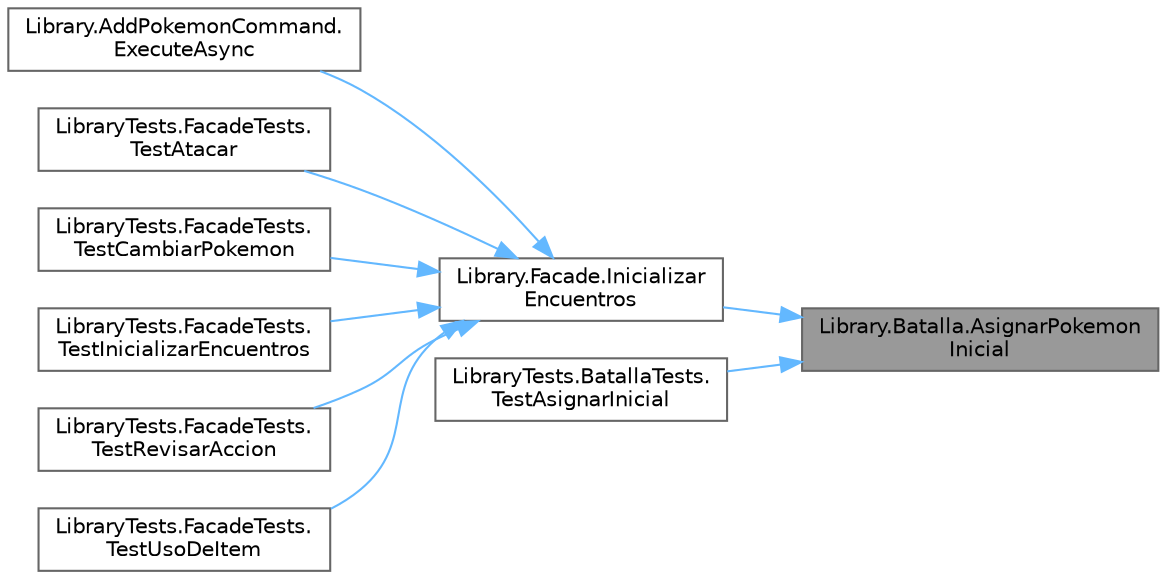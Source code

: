 digraph "Library.Batalla.AsignarPokemonInicial"
{
 // INTERACTIVE_SVG=YES
 // LATEX_PDF_SIZE
  bgcolor="transparent";
  edge [fontname=Helvetica,fontsize=10,labelfontname=Helvetica,labelfontsize=10];
  node [fontname=Helvetica,fontsize=10,shape=box,height=0.2,width=0.4];
  rankdir="RL";
  Node1 [id="Node000001",label="Library.Batalla.AsignarPokemon\lInicial",height=0.2,width=0.4,color="gray40", fillcolor="grey60", style="filled", fontcolor="black",tooltip="Le asigna al jugador un Pokémon aleatorio de su catálogo para atacar."];
  Node1 -> Node2 [id="edge1_Node000001_Node000002",dir="back",color="steelblue1",style="solid",tooltip=" "];
  Node2 [id="Node000002",label="Library.Facade.Inicializar\lEncuentros",height=0.2,width=0.4,color="grey40", fillcolor="white", style="filled",URL="$classLibrary_1_1Facade.html#a3008efadef2294d6a934065297931263",tooltip="Asigna los Pokémones iniciales y pone en marcha la batalla."];
  Node2 -> Node3 [id="edge2_Node000002_Node000003",dir="back",color="steelblue1",style="solid",tooltip=" "];
  Node3 [id="Node000003",label="Library.AddPokemonCommand.\lExecuteAsync",height=0.2,width=0.4,color="grey40", fillcolor="white", style="filled",URL="$classLibrary_1_1AddPokemonCommand.html#ad07c566da5e79577fed7d4865345464a",tooltip="Implementa el comando 'atacar'. Este comando permite al jugador realizar un ataque durante la batalla..."];
  Node2 -> Node4 [id="edge3_Node000002_Node000004",dir="back",color="steelblue1",style="solid",tooltip=" "];
  Node4 [id="Node000004",label="LibraryTests.FacadeTests.\lTestAtacar",height=0.2,width=0.4,color="grey40", fillcolor="white", style="filled",URL="$classLibraryTests_1_1FacadeTests.html#af22f93966c93bc6fe2965ce061b62d68",tooltip="Este test comprueba que se pueda atacar correctamente durante la batalla."];
  Node2 -> Node5 [id="edge4_Node000002_Node000005",dir="back",color="steelblue1",style="solid",tooltip=" "];
  Node5 [id="Node000005",label="LibraryTests.FacadeTests.\lTestCambiarPokemon",height=0.2,width=0.4,color="grey40", fillcolor="white", style="filled",URL="$classLibraryTests_1_1FacadeTests.html#a736ba7faf0f3e0c395cbb026e3f8be11",tooltip="Este test comprueba que se pueda cambiar un Pokémon correctamente durante la batalla."];
  Node2 -> Node6 [id="edge5_Node000002_Node000006",dir="back",color="steelblue1",style="solid",tooltip=" "];
  Node6 [id="Node000006",label="LibraryTests.FacadeTests.\lTestInicializarEncuentros",height=0.2,width=0.4,color="grey40", fillcolor="white", style="filled",URL="$classLibraryTests_1_1FacadeTests.html#abe4d462c04fb3e1c90ab9095252c8eb0",tooltip="Este test comprueba que se pueda inicializar la batalla y asignar Pokémones actuales a los jugadores."];
  Node2 -> Node7 [id="edge6_Node000002_Node000007",dir="back",color="steelblue1",style="solid",tooltip=" "];
  Node7 [id="Node000007",label="LibraryTests.FacadeTests.\lTestRevisarAccion",height=0.2,width=0.4,color="grey40", fillcolor="white", style="filled",URL="$classLibraryTests_1_1FacadeTests.html#a057c64e69aab56c0080df6a41185ccf2",tooltip="Este test comprueba que se pueda revisar correctamente si un jugador tiene permitido realizar una acc..."];
  Node2 -> Node8 [id="edge7_Node000002_Node000008",dir="back",color="steelblue1",style="solid",tooltip=" "];
  Node8 [id="Node000008",label="LibraryTests.FacadeTests.\lTestUsoDeItem",height=0.2,width=0.4,color="grey40", fillcolor="white", style="filled",URL="$classLibraryTests_1_1FacadeTests.html#ae4c1e2218823ca49f29c0154a189cbfe",tooltip="Este test comprueba que se pueda usar un item correctamente durante la batalla."];
  Node1 -> Node9 [id="edge8_Node000001_Node000009",dir="back",color="steelblue1",style="solid",tooltip=" "];
  Node9 [id="Node000009",label="LibraryTests.BatallaTests.\lTestAsignarInicial",height=0.2,width=0.4,color="grey40", fillcolor="white", style="filled",URL="$classLibraryTests_1_1BatallaTests.html#a0efd06efc24b4894357b5b4456db2531",tooltip="Este test comprueba que se asigne correctamente un Pokémon actual a cada jugador."];
}
